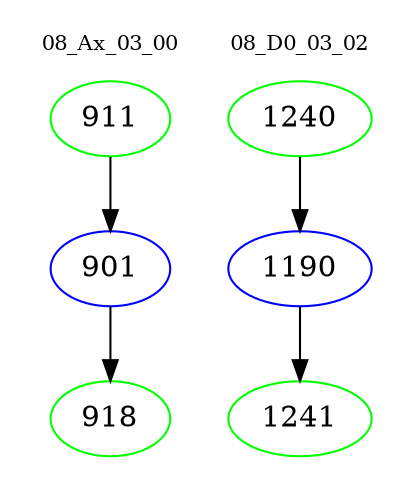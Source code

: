 digraph{
subgraph cluster_0 {
color = white
label = "08_Ax_03_00";
fontsize=10;
T0_911 [label="911", color="green"]
T0_911 -> T0_901 [color="black"]
T0_901 [label="901", color="blue"]
T0_901 -> T0_918 [color="black"]
T0_918 [label="918", color="green"]
}
subgraph cluster_1 {
color = white
label = "08_D0_03_02";
fontsize=10;
T1_1240 [label="1240", color="green"]
T1_1240 -> T1_1190 [color="black"]
T1_1190 [label="1190", color="blue"]
T1_1190 -> T1_1241 [color="black"]
T1_1241 [label="1241", color="green"]
}
}
